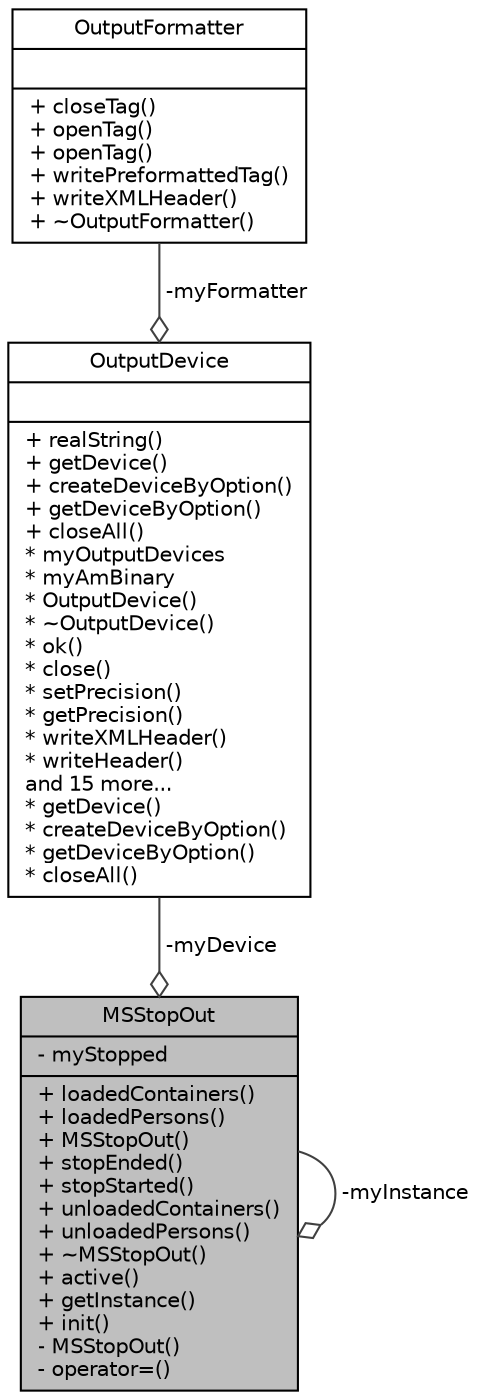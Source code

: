 digraph "MSStopOut"
{
  edge [fontname="Helvetica",fontsize="10",labelfontname="Helvetica",labelfontsize="10"];
  node [fontname="Helvetica",fontsize="10",shape=record];
  Node1 [label="{MSStopOut\n|- myStopped\l|+ loadedContainers()\l+ loadedPersons()\l+ MSStopOut()\l+ stopEnded()\l+ stopStarted()\l+ unloadedContainers()\l+ unloadedPersons()\l+ ~MSStopOut()\l+ active()\l+ getInstance()\l+ init()\l- MSStopOut()\l- operator=()\l}",height=0.2,width=0.4,color="black", fillcolor="grey75", style="filled", fontcolor="black"];
  Node2 -> Node1 [color="grey25",fontsize="10",style="solid",label=" -myDevice" ,arrowhead="odiamond",fontname="Helvetica"];
  Node2 [label="{OutputDevice\n||+ realString()\l+ getDevice()\l+ createDeviceByOption()\l+ getDeviceByOption()\l+ closeAll()\l* myOutputDevices\l* myAmBinary\l* OutputDevice()\l* ~OutputDevice()\l* ok()\l* close()\l* setPrecision()\l* getPrecision()\l* writeXMLHeader()\l* writeHeader()\land 15 more...\l* getDevice()\l* createDeviceByOption()\l* getDeviceByOption()\l* closeAll()\l}",height=0.2,width=0.4,color="black", fillcolor="white", style="filled",URL="$de/da0/class_output_device.html",tooltip="Static storage of an output device and its base (abstract) implementation. "];
  Node3 -> Node2 [color="grey25",fontsize="10",style="solid",label=" -myFormatter" ,arrowhead="odiamond",fontname="Helvetica"];
  Node3 [label="{OutputFormatter\n||+ closeTag()\l+ openTag()\l+ openTag()\l+ writePreformattedTag()\l+ writeXMLHeader()\l+ ~OutputFormatter()\l}",height=0.2,width=0.4,color="black", fillcolor="white", style="filled",URL="$d9/d84/class_output_formatter.html",tooltip="Abstract base class for output formatters. "];
  Node1 -> Node1 [color="grey25",fontsize="10",style="solid",label=" -myInstance" ,arrowhead="odiamond",fontname="Helvetica"];
}
